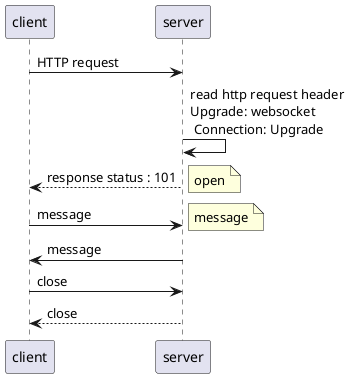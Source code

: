 @startuml
client -> server: HTTP request
server -> server:read http request header \nUpgrade: websocket \n Connection: Upgrade
server --> client: response status : 101
note right:open
client -> server: message
note right: message
server -> client: message

client -> server: close
server --> client: close

@enduml
